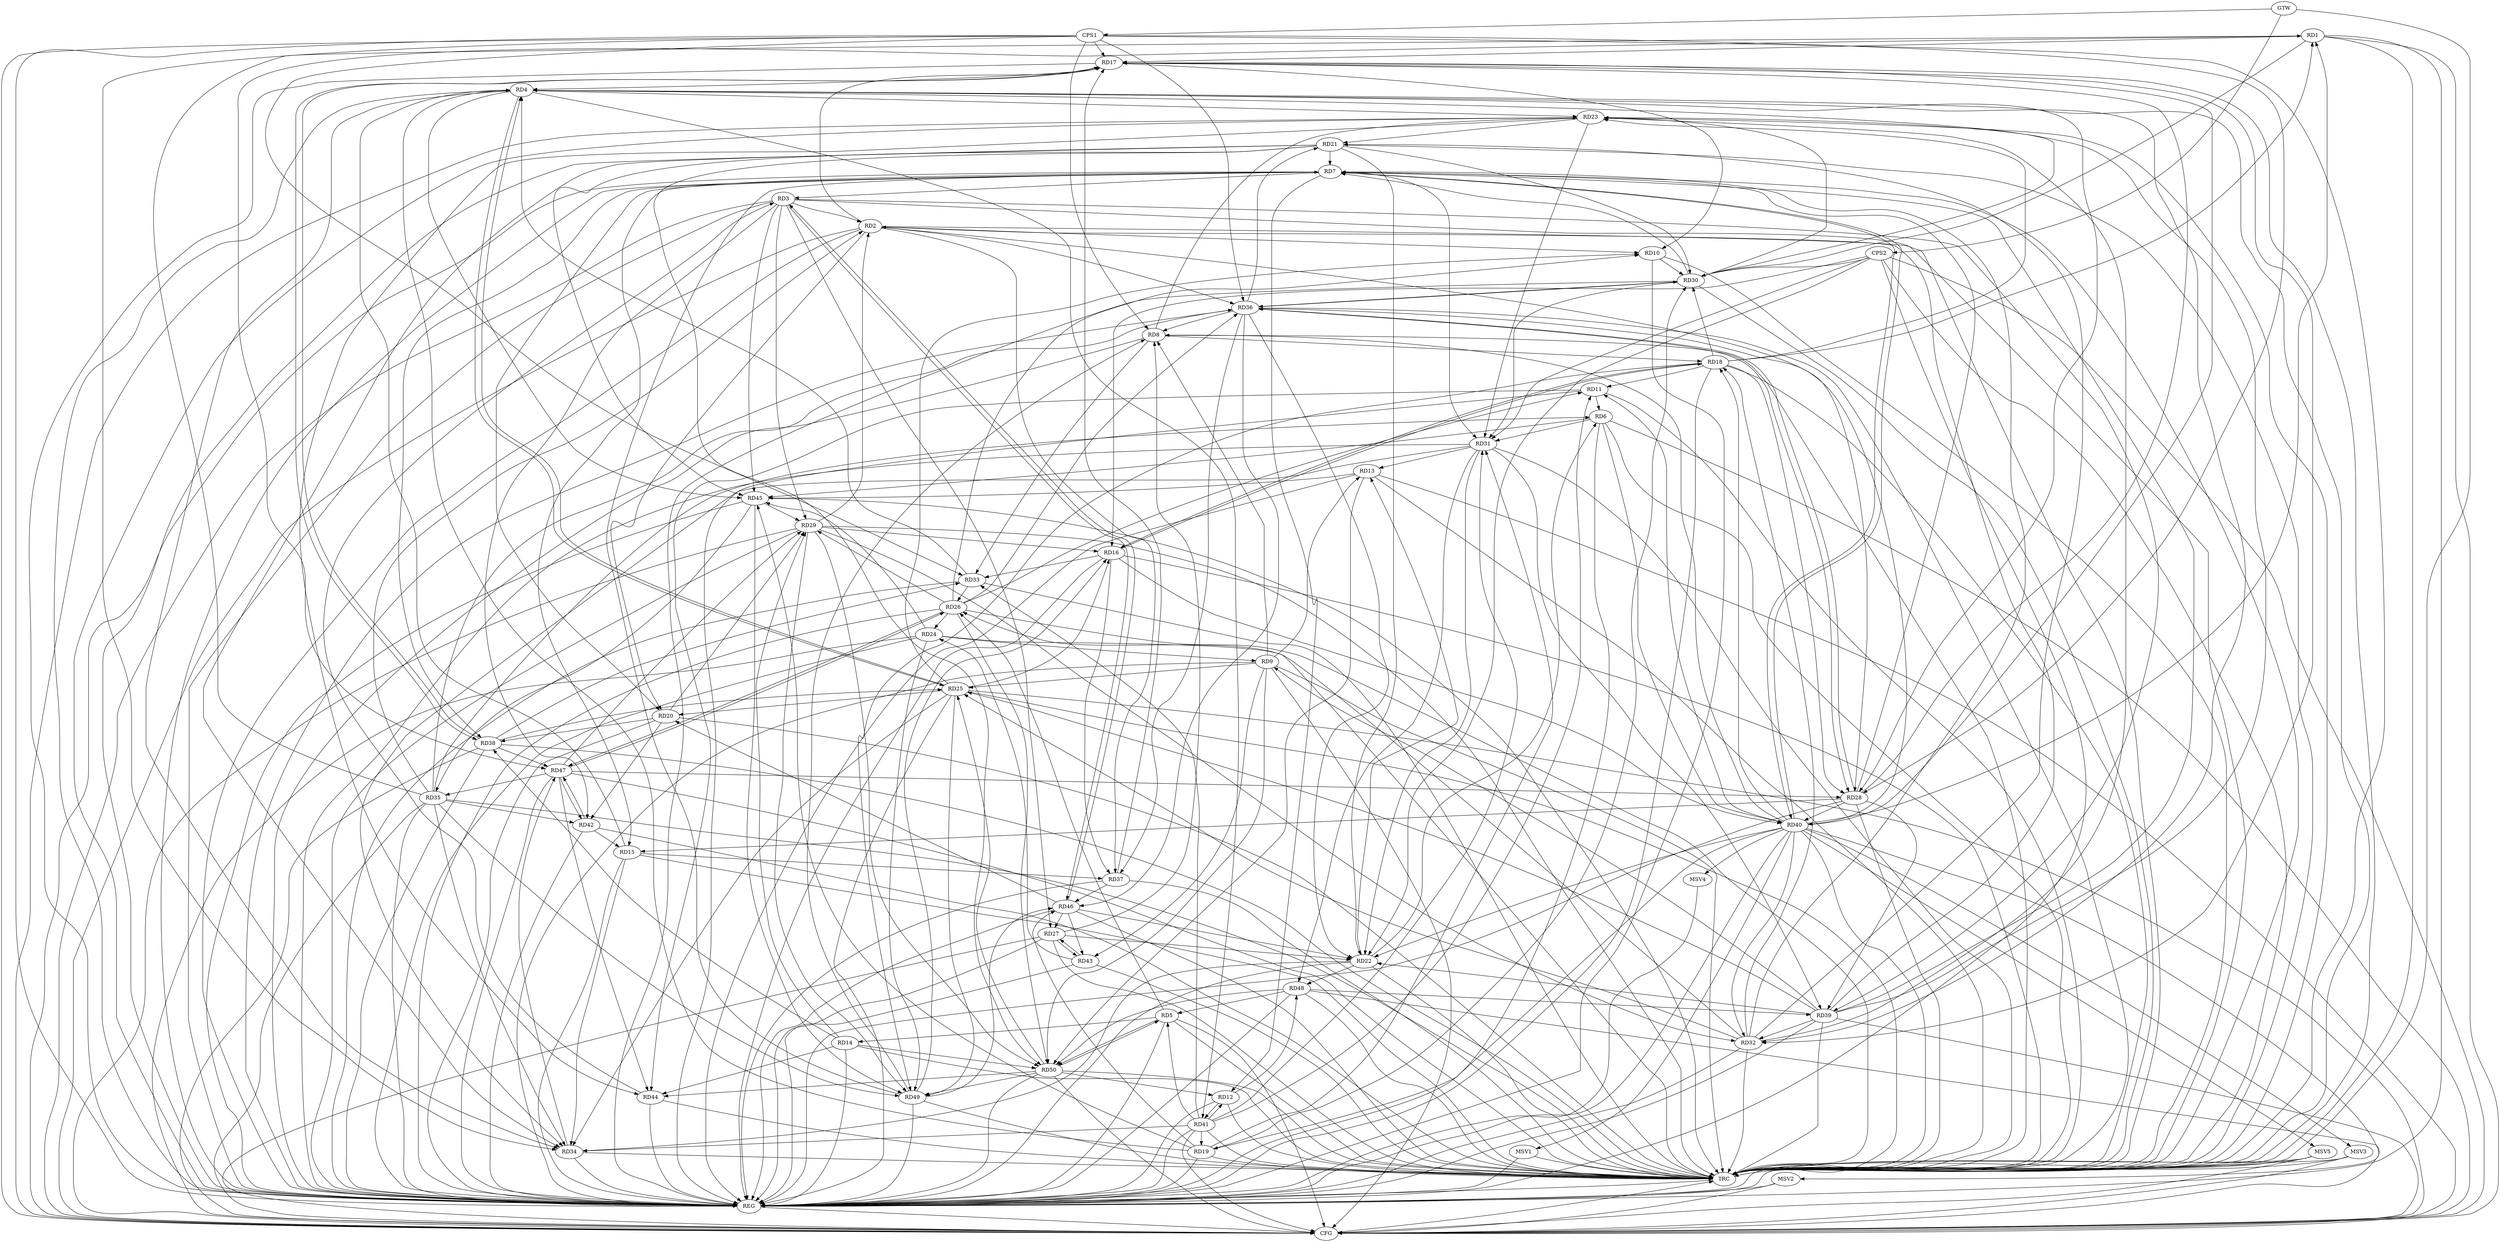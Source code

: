strict digraph G {
  RD1 [ label="RD1" ];
  RD2 [ label="RD2" ];
  RD3 [ label="RD3" ];
  RD4 [ label="RD4" ];
  RD5 [ label="RD5" ];
  RD6 [ label="RD6" ];
  RD7 [ label="RD7" ];
  RD8 [ label="RD8" ];
  RD9 [ label="RD9" ];
  RD10 [ label="RD10" ];
  RD11 [ label="RD11" ];
  RD12 [ label="RD12" ];
  RD13 [ label="RD13" ];
  RD14 [ label="RD14" ];
  RD15 [ label="RD15" ];
  RD16 [ label="RD16" ];
  RD17 [ label="RD17" ];
  RD18 [ label="RD18" ];
  RD19 [ label="RD19" ];
  RD20 [ label="RD20" ];
  RD21 [ label="RD21" ];
  RD22 [ label="RD22" ];
  RD23 [ label="RD23" ];
  RD24 [ label="RD24" ];
  RD25 [ label="RD25" ];
  RD26 [ label="RD26" ];
  RD27 [ label="RD27" ];
  RD28 [ label="RD28" ];
  RD29 [ label="RD29" ];
  RD30 [ label="RD30" ];
  RD31 [ label="RD31" ];
  RD32 [ label="RD32" ];
  RD33 [ label="RD33" ];
  RD34 [ label="RD34" ];
  RD35 [ label="RD35" ];
  RD36 [ label="RD36" ];
  RD37 [ label="RD37" ];
  RD38 [ label="RD38" ];
  RD39 [ label="RD39" ];
  RD40 [ label="RD40" ];
  RD41 [ label="RD41" ];
  RD42 [ label="RD42" ];
  RD43 [ label="RD43" ];
  RD44 [ label="RD44" ];
  RD45 [ label="RD45" ];
  RD46 [ label="RD46" ];
  RD47 [ label="RD47" ];
  RD48 [ label="RD48" ];
  RD49 [ label="RD49" ];
  RD50 [ label="RD50" ];
  CPS1 [ label="CPS1" ];
  CPS2 [ label="CPS2" ];
  GTW [ label="GTW" ];
  REG [ label="REG" ];
  CFG [ label="CFG" ];
  TRC [ label="TRC" ];
  MSV1 [ label="MSV1" ];
  MSV2 [ label="MSV2" ];
  MSV3 [ label="MSV3" ];
  MSV4 [ label="MSV4" ];
  MSV5 [ label="MSV5" ];
  RD1 -> RD17;
  RD18 -> RD1;
  RD1 -> RD30;
  RD35 -> RD1;
  RD40 -> RD1;
  RD1 -> RD47;
  RD3 -> RD2;
  RD2 -> RD10;
  RD2 -> RD17;
  RD2 -> RD20;
  RD2 -> RD28;
  RD29 -> RD2;
  RD35 -> RD2;
  RD2 -> RD36;
  RD2 -> RD37;
  RD39 -> RD2;
  RD7 -> RD3;
  RD3 -> RD27;
  RD3 -> RD29;
  RD3 -> RD39;
  RD3 -> RD42;
  RD44 -> RD3;
  RD3 -> RD45;
  RD3 -> RD46;
  RD46 -> RD3;
  RD15 -> RD4;
  RD17 -> RD4;
  RD19 -> RD4;
  RD4 -> RD23;
  RD4 -> RD25;
  RD25 -> RD4;
  RD4 -> RD28;
  RD30 -> RD4;
  RD4 -> RD32;
  RD33 -> RD4;
  RD4 -> RD34;
  RD4 -> RD41;
  RD4 -> RD45;
  RD5 -> RD14;
  RD5 -> RD26;
  RD41 -> RD5;
  RD48 -> RD5;
  RD5 -> RD50;
  RD50 -> RD5;
  RD11 -> RD6;
  RD22 -> RD6;
  RD6 -> RD31;
  RD35 -> RD6;
  RD6 -> RD40;
  RD6 -> RD45;
  RD7 -> RD12;
  RD7 -> RD15;
  RD7 -> RD20;
  RD21 -> RD7;
  RD28 -> RD7;
  RD30 -> RD7;
  RD7 -> RD31;
  RD32 -> RD7;
  RD7 -> RD38;
  RD39 -> RD7;
  RD7 -> RD40;
  RD40 -> RD7;
  RD49 -> RD7;
  RD9 -> RD8;
  RD8 -> RD18;
  RD8 -> RD23;
  RD27 -> RD8;
  RD8 -> RD33;
  RD36 -> RD8;
  RD40 -> RD8;
  RD49 -> RD8;
  RD9 -> RD13;
  RD24 -> RD9;
  RD9 -> RD25;
  RD39 -> RD9;
  RD9 -> RD43;
  RD9 -> RD50;
  RD17 -> RD10;
  RD25 -> RD10;
  RD26 -> RD10;
  RD10 -> RD30;
  RD18 -> RD11;
  RD26 -> RD11;
  RD40 -> RD11;
  RD41 -> RD11;
  RD11 -> RD44;
  RD12 -> RD41;
  RD41 -> RD12;
  RD12 -> RD48;
  RD50 -> RD12;
  RD22 -> RD13;
  RD31 -> RD13;
  RD13 -> RD45;
  RD13 -> RD50;
  RD14 -> RD29;
  RD14 -> RD38;
  RD14 -> RD44;
  RD14 -> RD50;
  RD28 -> RD15;
  RD15 -> RD34;
  RD15 -> RD37;
  RD42 -> RD15;
  RD16 -> RD18;
  RD18 -> RD16;
  RD25 -> RD16;
  RD29 -> RD16;
  RD16 -> RD33;
  RD16 -> RD37;
  RD16 -> RD40;
  RD49 -> RD16;
  RD28 -> RD17;
  RD17 -> RD32;
  RD37 -> RD17;
  RD17 -> RD38;
  RD38 -> RD17;
  RD40 -> RD17;
  RD18 -> RD23;
  RD18 -> RD28;
  RD18 -> RD30;
  RD32 -> RD18;
  RD40 -> RD18;
  RD18 -> RD49;
  RD19 -> RD30;
  RD19 -> RD31;
  RD40 -> RD19;
  RD41 -> RD19;
  RD19 -> RD45;
  RD19 -> RD46;
  RD25 -> RD20;
  RD20 -> RD29;
  RD20 -> RD38;
  RD20 -> RD42;
  RD46 -> RD20;
  RD21 -> RD22;
  RD23 -> RD21;
  RD21 -> RD30;
  RD32 -> RD21;
  RD21 -> RD34;
  RD36 -> RD21;
  RD21 -> RD45;
  RD21 -> RD50;
  RD27 -> RD22;
  RD31 -> RD22;
  RD22 -> RD34;
  RD36 -> RD22;
  RD39 -> RD22;
  RD40 -> RD22;
  RD46 -> RD22;
  RD22 -> RD48;
  RD30 -> RD23;
  RD23 -> RD31;
  RD32 -> RD23;
  RD39 -> RD23;
  RD23 -> RD44;
  RD26 -> RD24;
  RD43 -> RD24;
  RD24 -> RD45;
  RD24 -> RD49;
  RD32 -> RD25;
  RD25 -> RD34;
  RD38 -> RD25;
  RD39 -> RD25;
  RD25 -> RD49;
  RD50 -> RD25;
  RD26 -> RD29;
  RD32 -> RD26;
  RD33 -> RD26;
  RD26 -> RD36;
  RD26 -> RD47;
  RD47 -> RD26;
  RD26 -> RD50;
  RD27 -> RD43;
  RD43 -> RD27;
  RD46 -> RD27;
  RD28 -> RD36;
  RD36 -> RD28;
  RD28 -> RD39;
  RD28 -> RD40;
  RD47 -> RD28;
  RD29 -> RD32;
  RD45 -> RD29;
  RD47 -> RD29;
  RD29 -> RD49;
  RD29 -> RD50;
  RD30 -> RD31;
  RD30 -> RD36;
  RD36 -> RD30;
  RD31 -> RD34;
  RD31 -> RD39;
  RD41 -> RD31;
  RD31 -> RD48;
  RD39 -> RD32;
  RD40 -> RD32;
  RD38 -> RD33;
  RD41 -> RD33;
  RD35 -> RD34;
  RD41 -> RD34;
  RD34 -> RD47;
  RD35 -> RD36;
  RD35 -> RD42;
  RD45 -> RD35;
  RD47 -> RD35;
  RD35 -> RD49;
  RD36 -> RD37;
  RD36 -> RD40;
  RD36 -> RD46;
  RD37 -> RD46;
  RD38 -> RD47;
  RD48 -> RD39;
  RD42 -> RD47;
  RD47 -> RD42;
  RD46 -> RD43;
  RD47 -> RD44;
  RD50 -> RD44;
  RD45 -> RD49;
  RD49 -> RD46;
  RD48 -> RD50;
  RD50 -> RD49;
  CPS1 -> RD34;
  CPS1 -> RD33;
  CPS1 -> RD8;
  CPS1 -> RD28;
  CPS1 -> RD36;
  CPS1 -> RD17;
  CPS2 -> RD16;
  CPS2 -> RD31;
  CPS2 -> RD30;
  CPS2 -> RD22;
  GTW -> CPS1;
  GTW -> CPS2;
  RD1 -> REG;
  RD2 -> REG;
  RD3 -> REG;
  RD4 -> REG;
  RD5 -> REG;
  RD6 -> REG;
  RD7 -> REG;
  RD8 -> REG;
  RD9 -> REG;
  RD10 -> REG;
  RD11 -> REG;
  RD12 -> REG;
  RD13 -> REG;
  RD14 -> REG;
  RD15 -> REG;
  RD16 -> REG;
  RD17 -> REG;
  RD18 -> REG;
  RD19 -> REG;
  RD20 -> REG;
  RD21 -> REG;
  RD22 -> REG;
  RD23 -> REG;
  RD24 -> REG;
  RD25 -> REG;
  RD26 -> REG;
  RD27 -> REG;
  RD28 -> REG;
  RD29 -> REG;
  RD30 -> REG;
  RD31 -> REG;
  RD32 -> REG;
  RD33 -> REG;
  RD34 -> REG;
  RD35 -> REG;
  RD36 -> REG;
  RD37 -> REG;
  RD38 -> REG;
  RD39 -> REG;
  RD40 -> REG;
  RD41 -> REG;
  RD42 -> REG;
  RD43 -> REG;
  RD44 -> REG;
  RD45 -> REG;
  RD46 -> REG;
  RD47 -> REG;
  RD48 -> REG;
  RD49 -> REG;
  RD50 -> REG;
  CPS1 -> REG;
  CPS2 -> REG;
  RD23 -> CFG;
  RD39 -> CFG;
  RD35 -> CFG;
  RD3 -> CFG;
  RD5 -> CFG;
  RD48 -> CFG;
  RD25 -> CFG;
  RD50 -> CFG;
  RD6 -> CFG;
  RD24 -> CFG;
  RD1 -> CFG;
  RD7 -> CFG;
  RD13 -> CFG;
  CPS1 -> CFG;
  RD2 -> CFG;
  CPS2 -> CFG;
  RD27 -> CFG;
  RD9 -> CFG;
  RD41 -> CFG;
  RD38 -> CFG;
  RD29 -> CFG;
  REG -> CFG;
  RD1 -> TRC;
  RD2 -> TRC;
  RD3 -> TRC;
  RD4 -> TRC;
  RD5 -> TRC;
  RD6 -> TRC;
  RD7 -> TRC;
  RD8 -> TRC;
  RD9 -> TRC;
  RD10 -> TRC;
  RD11 -> TRC;
  RD12 -> TRC;
  RD13 -> TRC;
  RD14 -> TRC;
  RD15 -> TRC;
  RD16 -> TRC;
  RD17 -> TRC;
  RD18 -> TRC;
  RD19 -> TRC;
  RD20 -> TRC;
  RD21 -> TRC;
  RD22 -> TRC;
  RD23 -> TRC;
  RD24 -> TRC;
  RD25 -> TRC;
  RD26 -> TRC;
  RD27 -> TRC;
  RD28 -> TRC;
  RD29 -> TRC;
  RD30 -> TRC;
  RD31 -> TRC;
  RD32 -> TRC;
  RD33 -> TRC;
  RD34 -> TRC;
  RD35 -> TRC;
  RD36 -> TRC;
  RD37 -> TRC;
  RD38 -> TRC;
  RD39 -> TRC;
  RD40 -> TRC;
  RD41 -> TRC;
  RD42 -> TRC;
  RD43 -> TRC;
  RD44 -> TRC;
  RD45 -> TRC;
  RD46 -> TRC;
  RD47 -> TRC;
  RD48 -> TRC;
  RD49 -> TRC;
  RD50 -> TRC;
  CPS1 -> TRC;
  CPS2 -> TRC;
  GTW -> TRC;
  CFG -> TRC;
  TRC -> REG;
  RD40 -> MSV1;
  RD40 -> MSV2;
  RD40 -> MSV3;
  RD40 -> MSV4;
  RD40 -> MSV5;
  MSV1 -> REG;
  MSV1 -> TRC;
  MSV2 -> REG;
  MSV2 -> CFG;
  MSV3 -> REG;
  MSV3 -> TRC;
  MSV3 -> CFG;
  MSV4 -> REG;
  MSV5 -> REG;
  MSV5 -> TRC;
  MSV5 -> CFG;
}
